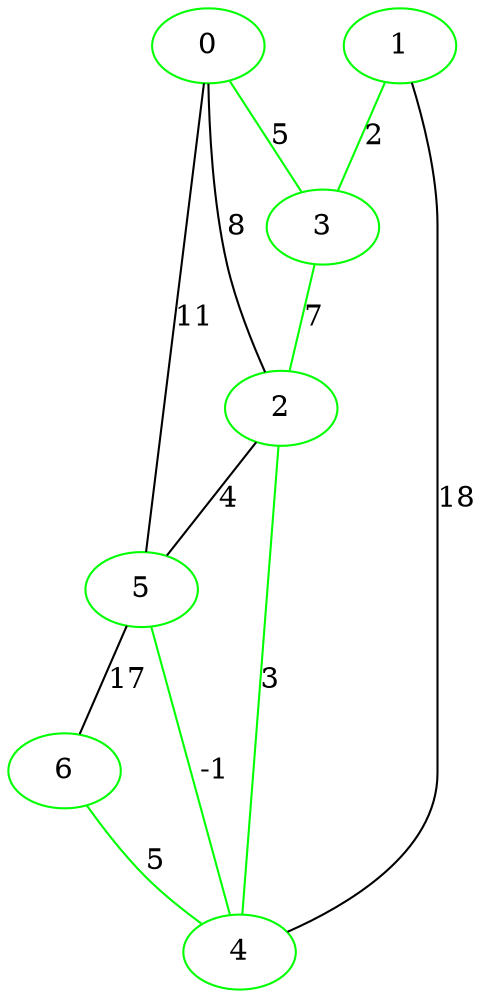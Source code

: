 graph G {
0 [label="0", color=green];
1 [label="1", color=green];
2 [label="2", color=green];
3 [label="3", color=green];
4 [label="4", color=green];
5 [label="5", color=green];
6 [label="6", color=green];
5 -- 4 [label="-1", color=green];
1 -- 3 [label="2", color=green];
2 -- 4 [label="3", color=green];
0 -- 3 [label="5", color=green];
6 -- 4 [label="5", color=green];
3 -- 2 [label="7", color=green];
0 -- 2 [label="8"];
0 -- 5 [label="11"];
1 -- 4 [label="18"];
2 -- 5 [label="4"];
5 -- 6 [label="17"];
}
